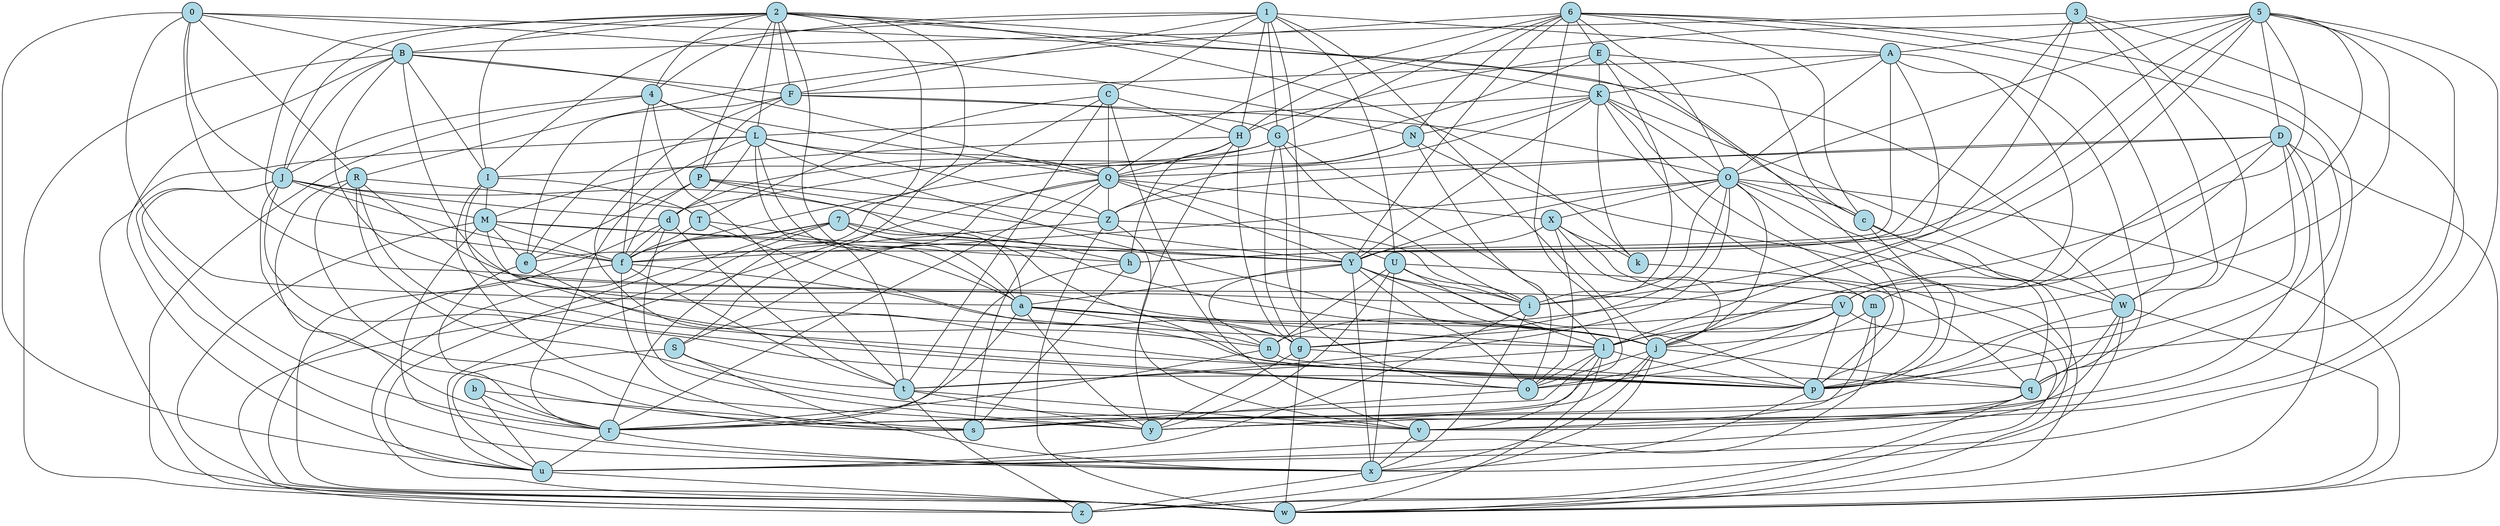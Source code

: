 graph G {
    node [shape=circle, style=filled, fillcolor=lightblue];
    0 -- c;
    0 -- V;
    0 -- u;
    0 -- J;
    0 -- R;
    0 -- a;
    0 -- B;
    0 -- N;
    1 -- I;
    1 -- U;
    1 -- g;
    1 -- j;
    1 -- G;
    1 -- F;
    1 -- C;
    1 -- A;
    1 -- 4;
    1 -- H;
    2 -- B;
    2 -- J;
    2 -- f;
    2 -- k;
    2 -- K;
    2 -- L;
    2 -- I;
    2 -- S;
    2 -- F;
    2 -- W;
    2 -- a;
    2 -- P;
    2 -- 7;
    2 -- 4;
    3 -- B;
    3 -- p;
    3 -- W;
    3 -- y;
    3 -- h;
    3 -- l;
    4 -- f;
    4 -- L;
    4 -- J;
    4 -- t;
    4 -- Q;
    4 -- z;
    5 -- l;
    5 -- H;
    5 -- O;
    5 -- A;
    5 -- D;
    5 -- p;
    5 -- h;
    5 -- V;
    5 -- i;
    5 -- n;
    5 -- x;
    5 -- j;
    6 -- E;
    6 -- c;
    6 -- W;
    6 -- G;
    6 -- y;
    6 -- Q;
    6 -- R;
    6 -- s;
    6 -- N;
    6 -- q;
    6 -- Y;
    6 -- O;
    7 -- Y;
    7 -- j;
    7 -- f;
    7 -- a;
    7 -- u;
    7 -- z;
    7 -- p;
    7 -- w;
    A -- j;
    A -- K;
    A -- q;
    A -- e;
    A -- Y;
    A -- O;
    A -- F;
    B -- Q;
    B -- u;
    B -- F;
    B -- z;
    B -- j;
    B -- I;
    B -- i;
    B -- J;
    C -- H;
    C -- v;
    C -- r;
    C -- T;
    C -- t;
    C -- Q;
    D -- Z;
    D -- m;
    D -- z;
    D -- p;
    D -- s;
    D -- V;
    D -- w;
    D -- Q;
    E -- c;
    E -- i;
    E -- p;
    E -- d;
    E -- H;
    E -- K;
    F -- P;
    F -- O;
    F -- G;
    F -- e;
    F -- p;
    G -- g;
    G -- d;
    G -- o;
    G -- i;
    G -- l;
    G -- I;
    H -- M;
    H -- y;
    H -- Q;
    H -- g;
    H -- h;
    I -- T;
    I -- M;
    I -- p;
    I -- y;
    J -- d;
    J -- x;
    J -- s;
    J -- Y;
    J -- f;
    J -- r;
    J -- p;
    J -- M;
    K -- L;
    K -- m;
    K -- k;
    K -- O;
    K -- N;
    K -- Z;
    K -- Y;
    K -- p;
    K -- W;
    L -- r;
    L -- Q;
    L -- d;
    L -- t;
    L -- Z;
    L -- j;
    L -- a;
    L -- e;
    L -- w;
    M -- f;
    M -- e;
    M -- q;
    M -- x;
    M -- w;
    M -- Y;
    M -- h;
    N -- f;
    N -- w;
    N -- o;
    N -- Q;
    O -- t;
    O -- i;
    O -- W;
    O -- g;
    O -- X;
    O -- c;
    O -- f;
    O -- r;
    O -- w;
    O -- j;
    O -- Y;
    P -- Y;
    P -- f;
    P -- e;
    P -- Z;
    P -- h;
    Q -- U;
    Q -- X;
    Q -- s;
    Q -- Z;
    Q -- u;
    Q -- r;
    Q -- S;
    Q -- Y;
    R -- o;
    R -- r;
    R -- T;
    R -- v;
    R -- n;
    R -- s;
    S -- t;
    S -- x;
    S -- u;
    T -- g;
    T -- f;
    T -- a;
    U -- i;
    U -- x;
    U -- m;
    U -- l;
    U -- y;
    U -- n;
    V -- w;
    V -- l;
    V -- o;
    V -- p;
    V -- j;
    V -- g;
    W -- q;
    W -- w;
    W -- p;
    W -- u;
    W -- v;
    X -- Y;
    X -- j;
    X -- o;
    X -- k;
    X -- q;
    Y -- a;
    Y -- p;
    Y -- n;
    Y -- j;
    Y -- o;
    Y -- x;
    Y -- i;
    Z -- f;
    Z -- i;
    Z -- w;
    Z -- v;
    a -- y;
    a -- n;
    a -- r;
    a -- g;
    a -- l;
    a -- j;
    b -- u;
    b -- s;
    b -- r;
    c -- p;
    c -- u;
    c -- q;
    d -- w;
    d -- f;
    d -- y;
    d -- t;
    e -- r;
    e -- o;
    f -- l;
    f -- s;
    f -- t;
    f -- w;
    g -- p;
    g -- y;
    g -- w;
    h -- r;
    h -- s;
    i -- x;
    i -- u;
    j -- x;
    j -- z;
    j -- y;
    j -- o;
    j -- q;
    k -- w;
    l -- t;
    l -- w;
    l -- r;
    l -- v;
    l -- p;
    l -- o;
    m -- o;
    m -- u;
    m -- v;
    n -- p;
    n -- r;
    o -- s;
    p -- x;
    q -- r;
    q -- v;
    q -- z;
    r -- x;
    r -- u;
    t -- v;
    t -- z;
    t -- y;
    u -- w;
    v -- x;
    x -- z;
}
